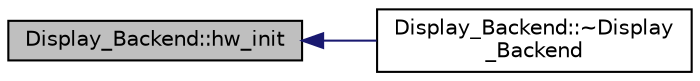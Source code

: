 digraph "Display_Backend::hw_init"
{
 // INTERACTIVE_SVG=YES
  edge [fontname="Helvetica",fontsize="10",labelfontname="Helvetica",labelfontsize="10"];
  node [fontname="Helvetica",fontsize="10",shape=record];
  rankdir="LR";
  Node1 [label="Display_Backend::hw_init",height=0.2,width=0.4,color="black", fillcolor="grey75", style="filled", fontcolor="black"];
  Node1 -> Node2 [dir="back",color="midnightblue",fontsize="10",style="solid",fontname="Helvetica"];
  Node2 [label="Display_Backend::~Display\l_Backend",height=0.2,width=0.4,color="black", fillcolor="white", style="filled",URL="$classDisplay__Backend.html#a2394f77b1b86031bc4fe9d094450817d"];
}
